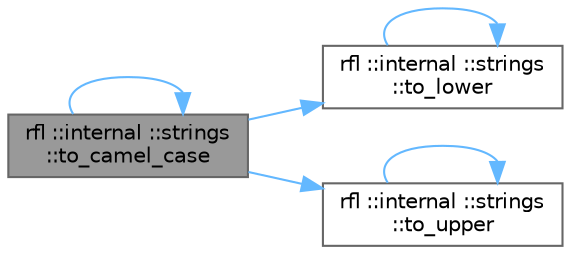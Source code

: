 digraph "rfl ::internal ::strings::to_camel_case"
{
 // LATEX_PDF_SIZE
  bgcolor="transparent";
  edge [fontname=Helvetica,fontsize=10,labelfontname=Helvetica,labelfontsize=10];
  node [fontname=Helvetica,fontsize=10,shape=box,height=0.2,width=0.4];
  rankdir="LR";
  Node1 [id="Node000001",label="rfl ::internal ::strings\l::to_camel_case",height=0.2,width=0.4,color="gray40", fillcolor="grey60", style="filled", fontcolor="black",tooltip=" "];
  Node1 -> Node1 [id="edge6_Node000001_Node000001",color="steelblue1",style="solid",tooltip=" "];
  Node1 -> Node2 [id="edge7_Node000001_Node000002",color="steelblue1",style="solid",tooltip=" "];
  Node2 [id="Node000002",label="rfl ::internal ::strings\l::to_lower",height=0.2,width=0.4,color="grey40", fillcolor="white", style="filled",URL="$namespacerfl_01_1_1internal_01_1_1strings.html#a4127bcccb6faff26819578c1042cc42f",tooltip=" "];
  Node2 -> Node2 [id="edge8_Node000002_Node000002",color="steelblue1",style="solid",tooltip=" "];
  Node1 -> Node3 [id="edge9_Node000001_Node000003",color="steelblue1",style="solid",tooltip=" "];
  Node3 [id="Node000003",label="rfl ::internal ::strings\l::to_upper",height=0.2,width=0.4,color="grey40", fillcolor="white", style="filled",URL="$namespacerfl_01_1_1internal_01_1_1strings.html#ad9b1f36e11c51929d5d96c8632a79ee1",tooltip=" "];
  Node3 -> Node3 [id="edge10_Node000003_Node000003",color="steelblue1",style="solid",tooltip=" "];
}
